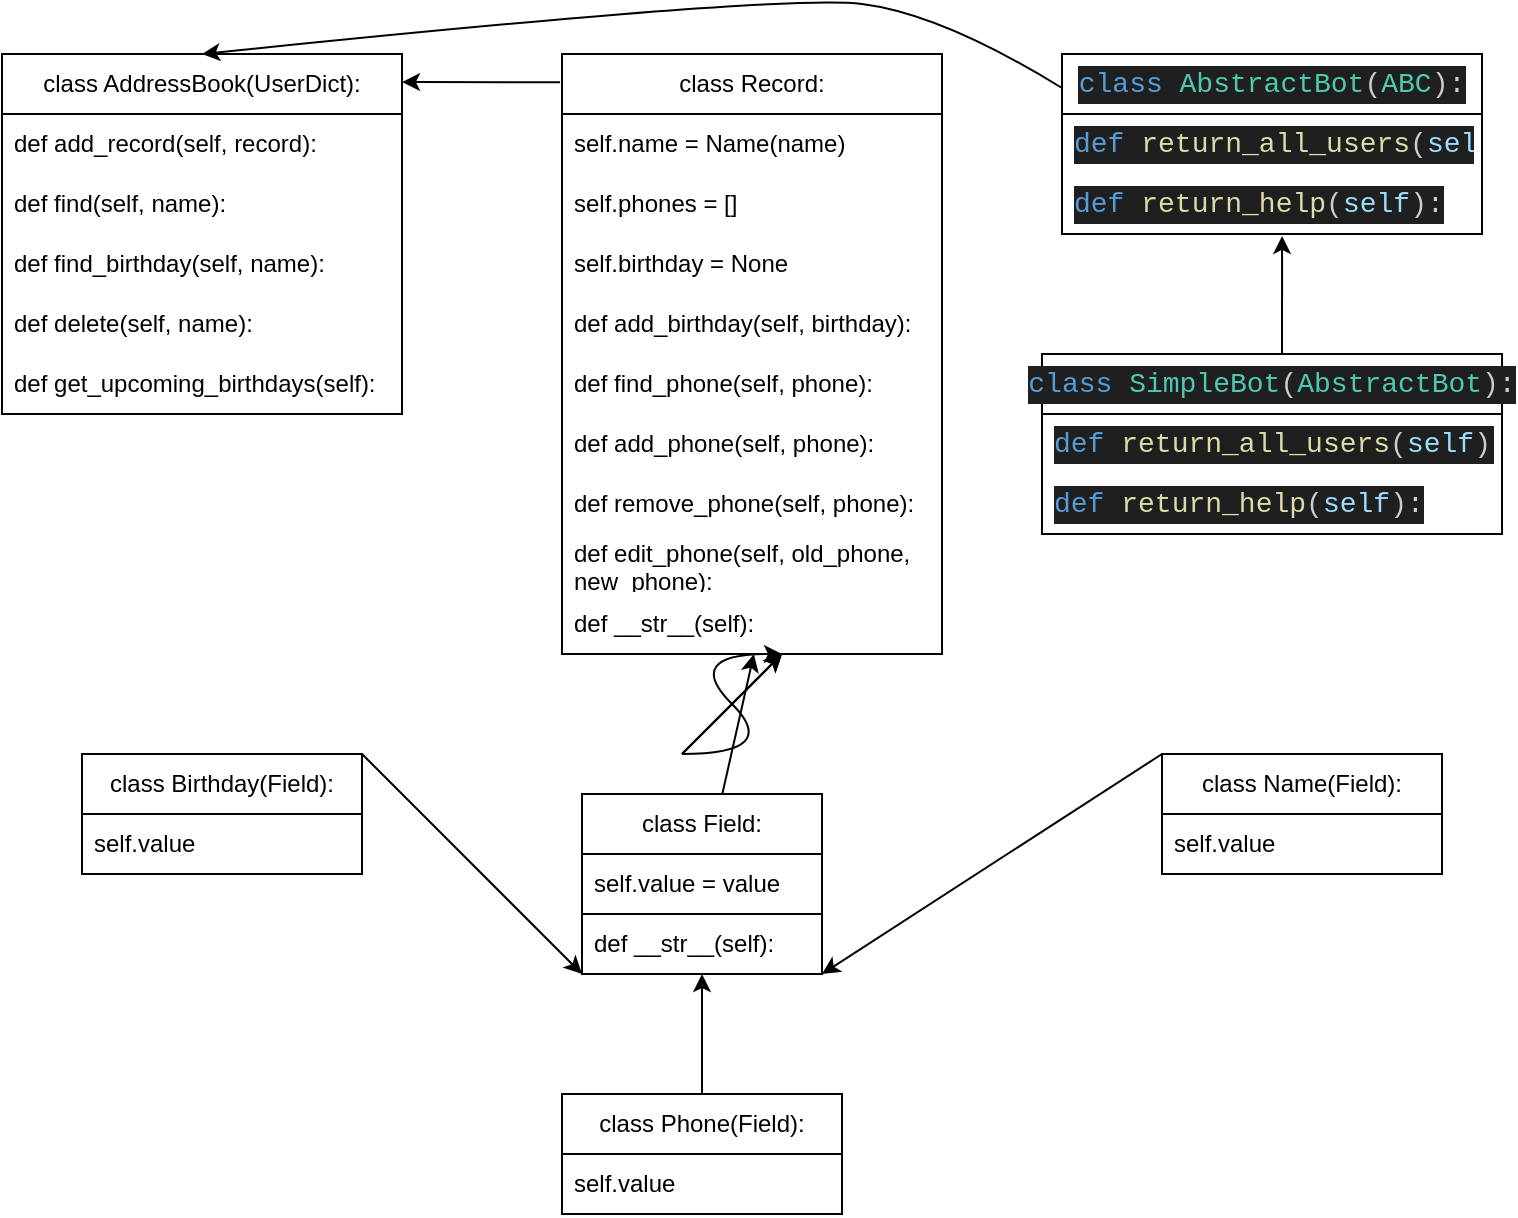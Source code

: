 <mxfile version="24.0.7" type="github">
  <diagram name="Страница — 1" id="lwLVZslutA7_h5TOOShM">
    <mxGraphModel dx="794" dy="1859" grid="1" gridSize="10" guides="1" tooltips="1" connect="1" arrows="1" fold="1" page="1" pageScale="1" pageWidth="827" pageHeight="1169" math="0" shadow="0">
      <root>
        <mxCell id="0" />
        <mxCell id="1" parent="0" />
        <mxCell id="iLS5kkgfUNwChYrsQebo-1" value="" style="rounded=0;whiteSpace=wrap;html=1;" parent="1" vertex="1">
          <mxGeometry x="330" y="260" width="120" height="90" as="geometry" />
        </mxCell>
        <mxCell id="iLS5kkgfUNwChYrsQebo-3" value="" style="rounded=0;whiteSpace=wrap;html=1;" parent="1" vertex="1">
          <mxGeometry x="620" y="240" width="140" height="60" as="geometry" />
        </mxCell>
        <mxCell id="iLS5kkgfUNwChYrsQebo-6" value="" style="endArrow=classic;html=1;rounded=0;entryX=0;entryY=1;entryDx=0;entryDy=0;exitX=1;exitY=0;exitDx=0;exitDy=0;" parent="1" source="iLS5kkgfUNwChYrsQebo-25" target="iLS5kkgfUNwChYrsQebo-1" edge="1">
          <mxGeometry width="50" height="50" relative="1" as="geometry">
            <mxPoint x="225" y="240" as="sourcePoint" />
            <mxPoint x="270" y="290" as="targetPoint" />
          </mxGeometry>
        </mxCell>
        <mxCell id="iLS5kkgfUNwChYrsQebo-7" value="" style="endArrow=classic;html=1;rounded=0;entryX=0.5;entryY=1;entryDx=0;entryDy=0;exitX=0.5;exitY=0;exitDx=0;exitDy=0;" parent="1" target="iLS5kkgfUNwChYrsQebo-1" edge="1">
          <mxGeometry width="50" height="50" relative="1" as="geometry">
            <mxPoint x="390" y="430" as="sourcePoint" />
            <mxPoint x="340" y="320" as="targetPoint" />
          </mxGeometry>
        </mxCell>
        <mxCell id="iLS5kkgfUNwChYrsQebo-8" value="" style="endArrow=classic;html=1;rounded=0;entryX=1;entryY=1;entryDx=0;entryDy=0;exitX=0;exitY=0;exitDx=0;exitDy=0;" parent="1" source="iLS5kkgfUNwChYrsQebo-3" target="iLS5kkgfUNwChYrsQebo-1" edge="1">
          <mxGeometry width="50" height="50" relative="1" as="geometry">
            <mxPoint x="400" y="350" as="sourcePoint" />
            <mxPoint x="400" y="320" as="targetPoint" />
          </mxGeometry>
        </mxCell>
        <mxCell id="iLS5kkgfUNwChYrsQebo-11" value="" style="endArrow=classic;html=1;rounded=0;entryX=1;entryY=0.078;entryDx=0;entryDy=0;exitX=-0.005;exitY=0.047;exitDx=0;exitDy=0;exitPerimeter=0;entryPerimeter=0;" parent="1" source="iLS5kkgfUNwChYrsQebo-34" target="iLS5kkgfUNwChYrsQebo-38" edge="1">
          <mxGeometry width="50" height="50" relative="1" as="geometry">
            <mxPoint x="330" y="10" as="sourcePoint" />
            <mxPoint x="240" y="10" as="targetPoint" />
          </mxGeometry>
        </mxCell>
        <mxCell id="iLS5kkgfUNwChYrsQebo-14" value="" style="endArrow=classic;html=1;rounded=0;entryX=0.505;entryY=1;entryDx=0;entryDy=0;entryPerimeter=0;" parent="1" source="iLS5kkgfUNwChYrsQebo-1" target="iLS5kkgfUNwChYrsQebo-28" edge="1">
          <mxGeometry width="50" height="50" relative="1" as="geometry">
            <mxPoint x="570" y="230" as="sourcePoint" />
            <mxPoint x="380" y="200" as="targetPoint" />
          </mxGeometry>
        </mxCell>
        <mxCell id="iLS5kkgfUNwChYrsQebo-16" value="class Field:" style="swimlane;fontStyle=0;childLayout=stackLayout;horizontal=1;startSize=30;horizontalStack=0;resizeParent=1;resizeParentMax=0;resizeLast=0;collapsible=1;marginBottom=0;whiteSpace=wrap;html=1;" parent="1" vertex="1">
          <mxGeometry x="330" y="260" width="120" height="60" as="geometry" />
        </mxCell>
        <mxCell id="iLS5kkgfUNwChYrsQebo-17" value="self.value = value" style="text;strokeColor=none;fillColor=none;align=left;verticalAlign=middle;spacingLeft=4;spacingRight=4;overflow=hidden;points=[[0,0.5],[1,0.5]];portConstraint=eastwest;rotatable=0;whiteSpace=wrap;html=1;" parent="iLS5kkgfUNwChYrsQebo-16" vertex="1">
          <mxGeometry y="30" width="120" height="30" as="geometry" />
        </mxCell>
        <mxCell id="iLS5kkgfUNwChYrsQebo-18" value="def __str__(self):" style="text;strokeColor=none;fillColor=none;align=left;verticalAlign=middle;spacingLeft=4;spacingRight=4;overflow=hidden;points=[[0,0.5],[1,0.5]];portConstraint=eastwest;rotatable=0;whiteSpace=wrap;html=1;" parent="1" vertex="1">
          <mxGeometry x="330" y="320" width="120" height="30" as="geometry" />
        </mxCell>
        <mxCell id="iLS5kkgfUNwChYrsQebo-20" value="class Name(Field):" style="swimlane;fontStyle=0;childLayout=stackLayout;horizontal=1;startSize=30;horizontalStack=0;resizeParent=1;resizeParentMax=0;resizeLast=0;collapsible=1;marginBottom=0;whiteSpace=wrap;html=1;" parent="1" vertex="1">
          <mxGeometry x="620" y="240" width="140" height="60" as="geometry" />
        </mxCell>
        <mxCell id="iLS5kkgfUNwChYrsQebo-21" value="self.value" style="text;strokeColor=none;fillColor=none;align=left;verticalAlign=middle;spacingLeft=4;spacingRight=4;overflow=hidden;points=[[0,0.5],[1,0.5]];portConstraint=eastwest;rotatable=0;whiteSpace=wrap;html=1;" parent="iLS5kkgfUNwChYrsQebo-20" vertex="1">
          <mxGeometry y="30" width="140" height="30" as="geometry" />
        </mxCell>
        <mxCell id="iLS5kkgfUNwChYrsQebo-24" style="edgeStyle=orthogonalEdgeStyle;rounded=0;orthogonalLoop=1;jettySize=auto;html=1;exitX=1;exitY=0;exitDx=0;exitDy=0;entryX=1;entryY=0;entryDx=0;entryDy=0;" parent="1" edge="1">
          <mxGeometry relative="1" as="geometry">
            <mxPoint x="225" y="240" as="sourcePoint" />
            <mxPoint x="225" y="240" as="targetPoint" />
          </mxGeometry>
        </mxCell>
        <mxCell id="iLS5kkgfUNwChYrsQebo-25" value="class Birthday(Field):" style="swimlane;fontStyle=0;childLayout=stackLayout;horizontal=1;startSize=30;horizontalStack=0;resizeParent=1;resizeParentMax=0;resizeLast=0;collapsible=1;marginBottom=0;whiteSpace=wrap;html=1;" parent="1" vertex="1">
          <mxGeometry x="80" y="240" width="140" height="60" as="geometry" />
        </mxCell>
        <mxCell id="iLS5kkgfUNwChYrsQebo-26" value="self.value" style="text;strokeColor=none;fillColor=none;align=left;verticalAlign=middle;spacingLeft=4;spacingRight=4;overflow=hidden;points=[[0,0.5],[1,0.5]];portConstraint=eastwest;rotatable=0;whiteSpace=wrap;html=1;" parent="iLS5kkgfUNwChYrsQebo-25" vertex="1">
          <mxGeometry y="30" width="140" height="30" as="geometry" />
        </mxCell>
        <mxCell id="iLS5kkgfUNwChYrsQebo-29" value="class Phone(Field):" style="swimlane;fontStyle=0;childLayout=stackLayout;horizontal=1;startSize=30;horizontalStack=0;resizeParent=1;resizeParentMax=0;resizeLast=0;collapsible=1;marginBottom=0;whiteSpace=wrap;html=1;" parent="1" vertex="1">
          <mxGeometry x="320" y="410" width="140" height="60" as="geometry" />
        </mxCell>
        <mxCell id="iLS5kkgfUNwChYrsQebo-30" value="self.value" style="text;strokeColor=none;fillColor=none;align=left;verticalAlign=middle;spacingLeft=4;spacingRight=4;overflow=hidden;points=[[0,0.5],[1,0.5]];portConstraint=eastwest;rotatable=0;whiteSpace=wrap;html=1;" parent="iLS5kkgfUNwChYrsQebo-29" vertex="1">
          <mxGeometry y="30" width="140" height="30" as="geometry" />
        </mxCell>
        <mxCell id="iLS5kkgfUNwChYrsQebo-34" value="class Record:" style="swimlane;fontStyle=0;childLayout=stackLayout;horizontal=1;startSize=30;horizontalStack=0;resizeParent=1;resizeParentMax=0;resizeLast=0;collapsible=1;marginBottom=0;whiteSpace=wrap;html=1;" parent="1" vertex="1">
          <mxGeometry x="320" y="-110" width="190" height="300" as="geometry" />
        </mxCell>
        <mxCell id="iLS5kkgfUNwChYrsQebo-35" value="self.name = Name(name)" style="text;strokeColor=none;fillColor=none;align=left;verticalAlign=middle;spacingLeft=4;spacingRight=4;overflow=hidden;points=[[0,0.5],[1,0.5]];portConstraint=eastwest;rotatable=0;whiteSpace=wrap;html=1;" parent="iLS5kkgfUNwChYrsQebo-34" vertex="1">
          <mxGeometry y="30" width="190" height="30" as="geometry" />
        </mxCell>
        <mxCell id="iLS5kkgfUNwChYrsQebo-36" value="self.phones = []" style="text;strokeColor=none;fillColor=none;align=left;verticalAlign=middle;spacingLeft=4;spacingRight=4;overflow=hidden;points=[[0,0.5],[1,0.5]];portConstraint=eastwest;rotatable=0;whiteSpace=wrap;html=1;" parent="iLS5kkgfUNwChYrsQebo-34" vertex="1">
          <mxGeometry y="60" width="190" height="30" as="geometry" />
        </mxCell>
        <mxCell id="iLS5kkgfUNwChYrsQebo-37" value="self.birthday = None" style="text;strokeColor=none;fillColor=none;align=left;verticalAlign=middle;spacingLeft=4;spacingRight=4;overflow=hidden;points=[[0,0.5],[1,0.5]];portConstraint=eastwest;rotatable=0;whiteSpace=wrap;html=1;" parent="iLS5kkgfUNwChYrsQebo-34" vertex="1">
          <mxGeometry y="90" width="190" height="30" as="geometry" />
        </mxCell>
        <mxCell id="iLS5kkgfUNwChYrsQebo-32" value="def add_birthday(self, birthday):" style="text;strokeColor=none;fillColor=none;align=left;verticalAlign=middle;spacingLeft=4;spacingRight=4;overflow=hidden;points=[[0,0.5],[1,0.5]];portConstraint=eastwest;rotatable=0;whiteSpace=wrap;html=1;" parent="iLS5kkgfUNwChYrsQebo-34" vertex="1">
          <mxGeometry y="120" width="190" height="30" as="geometry" />
        </mxCell>
        <mxCell id="iLS5kkgfUNwChYrsQebo-23" value="def find_phone(self, phone):" style="text;strokeColor=none;fillColor=none;align=left;verticalAlign=middle;spacingLeft=4;spacingRight=4;overflow=hidden;points=[[0,0.5],[1,0.5]];portConstraint=eastwest;rotatable=0;whiteSpace=wrap;html=1;" parent="iLS5kkgfUNwChYrsQebo-34" vertex="1">
          <mxGeometry y="150" width="190" height="30" as="geometry" />
        </mxCell>
        <mxCell id="iLS5kkgfUNwChYrsQebo-27" value="def add_phone(self, phone):" style="text;strokeColor=none;fillColor=none;align=left;verticalAlign=middle;spacingLeft=4;spacingRight=4;overflow=hidden;points=[[0,0.5],[1,0.5]];portConstraint=eastwest;rotatable=0;whiteSpace=wrap;html=1;" parent="iLS5kkgfUNwChYrsQebo-34" vertex="1">
          <mxGeometry y="180" width="190" height="30" as="geometry" />
        </mxCell>
        <mxCell id="iLS5kkgfUNwChYrsQebo-22" value="def remove_phone(self, phone):" style="text;strokeColor=none;fillColor=none;align=left;verticalAlign=middle;spacingLeft=4;spacingRight=4;overflow=hidden;points=[[0,0.5],[1,0.5]];portConstraint=eastwest;rotatable=0;whiteSpace=wrap;html=1;" parent="iLS5kkgfUNwChYrsQebo-34" vertex="1">
          <mxGeometry y="210" width="190" height="30" as="geometry" />
        </mxCell>
        <mxCell id="iLS5kkgfUNwChYrsQebo-19" value="def edit_phone(self, old_phone, new_phone):" style="text;strokeColor=none;fillColor=none;align=left;verticalAlign=middle;spacingLeft=4;spacingRight=4;overflow=hidden;points=[[0,0.5],[1,0.5]];portConstraint=eastwest;rotatable=0;whiteSpace=wrap;html=1;" parent="iLS5kkgfUNwChYrsQebo-34" vertex="1">
          <mxGeometry y="240" width="190" height="30" as="geometry" />
        </mxCell>
        <mxCell id="iLS5kkgfUNwChYrsQebo-28" value="def __str__(self):" style="text;strokeColor=none;fillColor=none;align=left;verticalAlign=middle;spacingLeft=4;spacingRight=4;overflow=hidden;points=[[0,0.5],[1,0.5]];portConstraint=eastwest;rotatable=0;whiteSpace=wrap;html=1;" parent="iLS5kkgfUNwChYrsQebo-34" vertex="1">
          <mxGeometry y="270" width="190" height="30" as="geometry" />
        </mxCell>
        <mxCell id="iLS5kkgfUNwChYrsQebo-38" value="class AddressBook(UserDict):" style="swimlane;fontStyle=0;childLayout=stackLayout;horizontal=1;startSize=30;horizontalStack=0;resizeParent=1;resizeParentMax=0;resizeLast=0;collapsible=1;marginBottom=0;whiteSpace=wrap;html=1;" parent="1" vertex="1">
          <mxGeometry x="40" y="-110" width="200" height="180" as="geometry" />
        </mxCell>
        <mxCell id="iLS5kkgfUNwChYrsQebo-39" value="def add_record(self, record):" style="text;strokeColor=none;fillColor=none;align=left;verticalAlign=middle;spacingLeft=4;spacingRight=4;overflow=hidden;points=[[0,0.5],[1,0.5]];portConstraint=eastwest;rotatable=0;whiteSpace=wrap;html=1;" parent="iLS5kkgfUNwChYrsQebo-38" vertex="1">
          <mxGeometry y="30" width="200" height="30" as="geometry" />
        </mxCell>
        <mxCell id="iLS5kkgfUNwChYrsQebo-40" value="def find(self, name):" style="text;strokeColor=none;fillColor=none;align=left;verticalAlign=middle;spacingLeft=4;spacingRight=4;overflow=hidden;points=[[0,0.5],[1,0.5]];portConstraint=eastwest;rotatable=0;whiteSpace=wrap;html=1;" parent="iLS5kkgfUNwChYrsQebo-38" vertex="1">
          <mxGeometry y="60" width="200" height="30" as="geometry" />
        </mxCell>
        <mxCell id="iLS5kkgfUNwChYrsQebo-41" value="def find_birthday(self, name):" style="text;strokeColor=none;fillColor=none;align=left;verticalAlign=middle;spacingLeft=4;spacingRight=4;overflow=hidden;points=[[0,0.5],[1,0.5]];portConstraint=eastwest;rotatable=0;whiteSpace=wrap;html=1;" parent="iLS5kkgfUNwChYrsQebo-38" vertex="1">
          <mxGeometry y="90" width="200" height="30" as="geometry" />
        </mxCell>
        <mxCell id="iLS5kkgfUNwChYrsQebo-31" value="def delete(self, name):" style="text;strokeColor=none;fillColor=none;align=left;verticalAlign=middle;spacingLeft=4;spacingRight=4;overflow=hidden;points=[[0,0.5],[1,0.5]];portConstraint=eastwest;rotatable=0;whiteSpace=wrap;html=1;" parent="iLS5kkgfUNwChYrsQebo-38" vertex="1">
          <mxGeometry y="120" width="200" height="30" as="geometry" />
        </mxCell>
        <mxCell id="iLS5kkgfUNwChYrsQebo-43" value="def get_upcoming_birthdays(self):" style="text;strokeColor=none;fillColor=none;align=left;verticalAlign=middle;spacingLeft=4;spacingRight=4;overflow=hidden;points=[[0,0.5],[1,0.5]];portConstraint=eastwest;rotatable=0;whiteSpace=wrap;html=1;" parent="iLS5kkgfUNwChYrsQebo-38" vertex="1">
          <mxGeometry y="150" width="200" height="30" as="geometry" />
        </mxCell>
        <mxCell id="vg95tDjpe4bsZ3zMmPnI-1" value="&lt;div style=&quot;color: rgb(204, 204, 204); background-color: rgb(31, 31, 31); font-family: Consolas, &amp;quot;Courier New&amp;quot;, monospace; font-size: 14px; line-height: 19px; white-space: pre;&quot;&gt;&lt;div style=&quot;line-height: 19px;&quot;&gt;&lt;span style=&quot;color: #569cd6;&quot;&gt;class&lt;/span&gt; &lt;span style=&quot;color: #4ec9b0;&quot;&gt;AbstractBot&lt;/span&gt;(&lt;span style=&quot;color: #4ec9b0;&quot;&gt;ABC&lt;/span&gt;):&lt;/div&gt;&lt;/div&gt;" style="swimlane;fontStyle=0;childLayout=stackLayout;horizontal=1;startSize=30;horizontalStack=0;resizeParent=1;resizeParentMax=0;resizeLast=0;collapsible=1;marginBottom=0;whiteSpace=wrap;html=1;" vertex="1" parent="1">
          <mxGeometry x="570" y="-110" width="210" height="90" as="geometry" />
        </mxCell>
        <mxCell id="vg95tDjpe4bsZ3zMmPnI-2" value="&lt;div style=&quot;color: rgb(204, 204, 204); background-color: rgb(31, 31, 31); font-family: Consolas, &amp;quot;Courier New&amp;quot;, monospace; font-size: 14px; line-height: 19px; white-space: pre;&quot;&gt;&lt;span style=&quot;color: #569cd6;&quot;&gt;def&lt;/span&gt; &lt;span style=&quot;color: #dcdcaa;&quot;&gt;return_all_users&lt;/span&gt;(&lt;span style=&quot;color: #9cdcfe;&quot;&gt;self&lt;/span&gt;):&lt;/div&gt;" style="text;strokeColor=none;fillColor=none;align=left;verticalAlign=middle;spacingLeft=4;spacingRight=4;overflow=hidden;points=[[0,0.5],[1,0.5]];portConstraint=eastwest;rotatable=0;whiteSpace=wrap;html=1;" vertex="1" parent="vg95tDjpe4bsZ3zMmPnI-1">
          <mxGeometry y="30" width="210" height="30" as="geometry" />
        </mxCell>
        <mxCell id="vg95tDjpe4bsZ3zMmPnI-3" value="&lt;div style=&quot;color: rgb(204, 204, 204); background-color: rgb(31, 31, 31); font-family: Consolas, &amp;quot;Courier New&amp;quot;, monospace; font-size: 14px; line-height: 19px; white-space: pre;&quot;&gt;&lt;span style=&quot;color: #569cd6;&quot;&gt;def&lt;/span&gt; &lt;span style=&quot;color: #dcdcaa;&quot;&gt;return_help&lt;/span&gt;(&lt;span style=&quot;color: #9cdcfe;&quot;&gt;self&lt;/span&gt;):&lt;/div&gt;" style="text;strokeColor=none;fillColor=none;align=left;verticalAlign=middle;spacingLeft=4;spacingRight=4;overflow=hidden;points=[[0,0.5],[1,0.5]];portConstraint=eastwest;rotatable=0;whiteSpace=wrap;html=1;" vertex="1" parent="vg95tDjpe4bsZ3zMmPnI-1">
          <mxGeometry y="60" width="210" height="30" as="geometry" />
        </mxCell>
        <mxCell id="vg95tDjpe4bsZ3zMmPnI-11" value="&lt;div style=&quot;color: rgb(204, 204, 204); background-color: rgb(31, 31, 31); font-family: Consolas, &amp;quot;Courier New&amp;quot;, monospace; font-size: 14px; line-height: 19px; white-space: pre;&quot;&gt;&lt;div style=&quot;line-height: 19px;&quot;&gt;&lt;div style=&quot;line-height: 19px;&quot;&gt;&lt;span style=&quot;color: #569cd6;&quot;&gt;class&lt;/span&gt; &lt;span style=&quot;color: #4ec9b0;&quot;&gt;SimpleBot&lt;/span&gt;(&lt;span style=&quot;color: #4ec9b0;&quot;&gt;AbstractBot&lt;/span&gt;):&lt;/div&gt;&lt;/div&gt;&lt;/div&gt;" style="swimlane;fontStyle=0;childLayout=stackLayout;horizontal=1;startSize=30;horizontalStack=0;resizeParent=1;resizeParentMax=0;resizeLast=0;collapsible=1;marginBottom=0;whiteSpace=wrap;html=1;" vertex="1" parent="1">
          <mxGeometry x="560" y="40" width="230" height="90" as="geometry" />
        </mxCell>
        <mxCell id="vg95tDjpe4bsZ3zMmPnI-12" value="&lt;div style=&quot;color: rgb(204, 204, 204); background-color: rgb(31, 31, 31); font-family: Consolas, &amp;quot;Courier New&amp;quot;, monospace; font-size: 14px; line-height: 19px; white-space: pre;&quot;&gt;&lt;span style=&quot;color: #569cd6;&quot;&gt;def&lt;/span&gt; &lt;span style=&quot;color: #dcdcaa;&quot;&gt;return_all_users&lt;/span&gt;(&lt;span style=&quot;color: #9cdcfe;&quot;&gt;self&lt;/span&gt;):&lt;/div&gt;" style="text;strokeColor=none;fillColor=none;align=left;verticalAlign=middle;spacingLeft=4;spacingRight=4;overflow=hidden;points=[[0,0.5],[1,0.5]];portConstraint=eastwest;rotatable=0;whiteSpace=wrap;html=1;" vertex="1" parent="vg95tDjpe4bsZ3zMmPnI-11">
          <mxGeometry y="30" width="230" height="30" as="geometry" />
        </mxCell>
        <mxCell id="vg95tDjpe4bsZ3zMmPnI-13" value="&lt;div style=&quot;color: rgb(204, 204, 204); background-color: rgb(31, 31, 31); font-family: Consolas, &amp;quot;Courier New&amp;quot;, monospace; font-size: 14px; line-height: 19px; white-space: pre;&quot;&gt;&lt;span style=&quot;color: #569cd6;&quot;&gt;def&lt;/span&gt; &lt;span style=&quot;color: #dcdcaa;&quot;&gt;return_help&lt;/span&gt;(&lt;span style=&quot;color: #9cdcfe;&quot;&gt;self&lt;/span&gt;):&lt;/div&gt;" style="text;strokeColor=none;fillColor=none;align=left;verticalAlign=middle;spacingLeft=4;spacingRight=4;overflow=hidden;points=[[0,0.5],[1,0.5]];portConstraint=eastwest;rotatable=0;whiteSpace=wrap;html=1;" vertex="1" parent="vg95tDjpe4bsZ3zMmPnI-11">
          <mxGeometry y="60" width="230" height="30" as="geometry" />
        </mxCell>
        <mxCell id="vg95tDjpe4bsZ3zMmPnI-14" value="" style="endArrow=classic;html=1;rounded=0;" edge="1" parent="1">
          <mxGeometry width="50" height="50" relative="1" as="geometry">
            <mxPoint x="380" y="240" as="sourcePoint" />
            <mxPoint x="430" y="190" as="targetPoint" />
          </mxGeometry>
        </mxCell>
        <mxCell id="vg95tDjpe4bsZ3zMmPnI-15" value="" style="endArrow=classic;html=1;rounded=0;" edge="1" parent="1">
          <mxGeometry width="50" height="50" relative="1" as="geometry">
            <mxPoint x="380" y="240" as="sourcePoint" />
            <mxPoint x="430" y="190" as="targetPoint" />
          </mxGeometry>
        </mxCell>
        <mxCell id="vg95tDjpe4bsZ3zMmPnI-16" value="" style="endArrow=classic;html=1;rounded=0;entryX=0.524;entryY=1.033;entryDx=0;entryDy=0;entryPerimeter=0;" edge="1" parent="1" target="vg95tDjpe4bsZ3zMmPnI-3">
          <mxGeometry width="50" height="50" relative="1" as="geometry">
            <mxPoint x="680" y="40" as="sourcePoint" />
            <mxPoint x="730" y="-10" as="targetPoint" />
          </mxGeometry>
        </mxCell>
        <mxCell id="vg95tDjpe4bsZ3zMmPnI-19" value="" style="curved=1;endArrow=classic;html=1;rounded=0;" edge="1" parent="1">
          <mxGeometry width="50" height="50" relative="1" as="geometry">
            <mxPoint x="380" y="240" as="sourcePoint" />
            <mxPoint x="430" y="190" as="targetPoint" />
            <Array as="points">
              <mxPoint x="430" y="240" />
              <mxPoint x="380" y="190" />
            </Array>
          </mxGeometry>
        </mxCell>
        <mxCell id="vg95tDjpe4bsZ3zMmPnI-20" value="" style="curved=1;endArrow=classic;html=1;rounded=0;exitX=0;exitY=0.189;exitDx=0;exitDy=0;exitPerimeter=0;entryX=0.5;entryY=0;entryDx=0;entryDy=0;" edge="1" parent="1" source="vg95tDjpe4bsZ3zMmPnI-1" target="iLS5kkgfUNwChYrsQebo-38">
          <mxGeometry width="50" height="50" relative="1" as="geometry">
            <mxPoint x="430" y="-90" as="sourcePoint" />
            <mxPoint x="480" y="-140" as="targetPoint" />
            <Array as="points">
              <mxPoint x="510" y="-130" />
              <mxPoint x="430" y="-140" />
            </Array>
          </mxGeometry>
        </mxCell>
      </root>
    </mxGraphModel>
  </diagram>
</mxfile>
